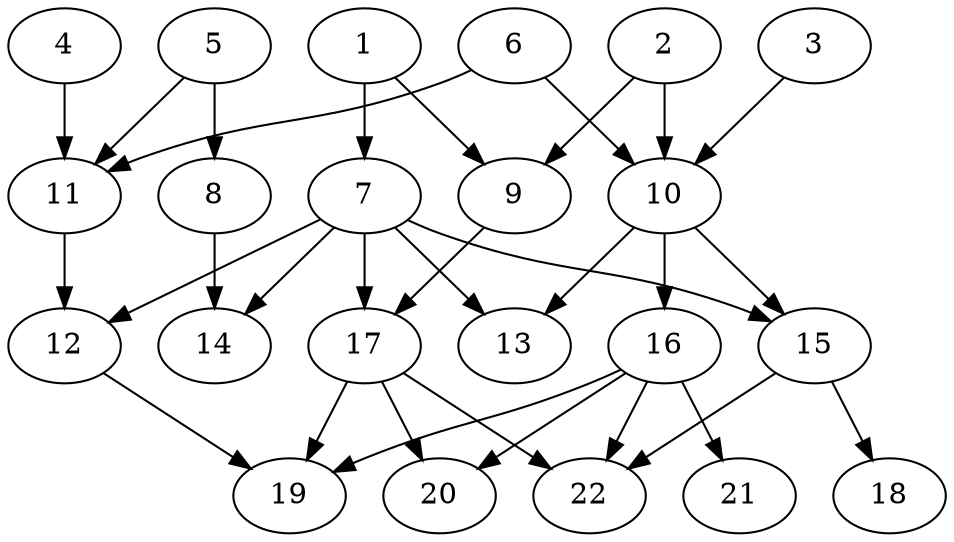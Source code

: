 // DAG (tier=2-normal, mode=data, n=22, ccr=0.446, fat=0.587, density=0.471, regular=0.529, jump=0.164, mindata=2097152, maxdata=16777216)
// DAG automatically generated by daggen at Sun Aug 24 16:33:34 2025
// /home/ermia/Project/Environments/daggen/bin/daggen --dot --ccr 0.446 --fat 0.587 --regular 0.529 --density 0.471 --jump 0.164 --mindata 2097152 --maxdata 16777216 -n 22 
digraph G {
  1 [size="542367457969707155456", alpha="0.03", expect_size="271183728984853577728"]
  1 -> 7 [size ="532049945427968"]
  1 -> 9 [size ="532049945427968"]
  2 [size="11737898095395340", alpha="0.09", expect_size="5868949047697670"]
  2 -> 9 [size ="238579468992512"]
  2 -> 10 [size ="238579468992512"]
  3 [size="694295707966365824", alpha="0.08", expect_size="347147853983182912"]
  3 -> 10 [size ="459484333867008"]
  4 [size="246848701665927757824", alpha="0.01", expect_size="123424350832963878912"]
  4 -> 11 [size ="314806640836608"]
  5 [size="2003944504511296438272", alpha="0.12", expect_size="1001972252255648219136"]
  5 -> 8 [size ="1271590029361152"]
  5 -> 11 [size ="1271590029361152"]
  6 [size="2119882876714483712000", alpha="0.13", expect_size="1059941438357241856000"]
  6 -> 10 [size ="1320174170931200"]
  6 -> 11 [size ="1320174170931200"]
  7 [size="586836227319237120", alpha="0.17", expect_size="293418113659618560"]
  7 -> 12 [size ="361102068154368"]
  7 -> 13 [size ="361102068154368"]
  7 -> 14 [size ="361102068154368"]
  7 -> 15 [size ="361102068154368"]
  7 -> 17 [size ="361102068154368"]
  8 [size="3778967604628390150144", alpha="0.07", expect_size="1889483802314195075072"]
  8 -> 14 [size ="1940910157856768"]
  9 [size="11280416156260876", alpha="0.09", expect_size="5640208078130438"]
  9 -> 17 [size ="209295979315200"]
  10 [size="926541789063679616", alpha="0.19", expect_size="463270894531839808"]
  10 -> 13 [size ="840203514150912"]
  10 -> 15 [size ="840203514150912"]
  10 -> 16 [size ="840203514150912"]
  11 [size="1571727864726536448", alpha="0.00", expect_size="785863932363268224"]
  11 -> 12 [size ="1305691667038208"]
  12 [size="261133563614828992", alpha="0.18", expect_size="130566781807414496"]
  12 -> 19 [size ="210050878537728"]
  13 [size="33496855592575172608", alpha="0.16", expect_size="16748427796287586304"]
  14 [size="16610144584598256", alpha="0.13", expect_size="8305072292299128"]
  15 [size="6074646142124032", alpha="0.01", expect_size="3037323071062016"]
  15 -> 18 [size ="140737488355328"]
  15 -> 22 [size ="140737488355328"]
  16 [size="1068148492558051328", alpha="0.11", expect_size="534074246279025664"]
  16 -> 19 [size ="431249109811200"]
  16 -> 20 [size ="431249109811200"]
  16 -> 21 [size ="431249109811200"]
  16 -> 22 [size ="431249109811200"]
  17 [size="62365232284775720", alpha="0.04", expect_size="31182616142387860"]
  17 -> 19 [size ="1073797155258368"]
  17 -> 20 [size ="1073797155258368"]
  17 -> 22 [size ="1073797155258368"]
  18 [size="100809516685197312000", alpha="0.18", expect_size="50404758342598656000"]
  19 [size="266140910561313920", alpha="0.08", expect_size="133070455280656960"]
  20 [size="95596036282458944", alpha="0.17", expect_size="47798018141229472"]
  21 [size="2711688875441146298368", alpha="0.03", expect_size="1355844437720573149184"]
  22 [size="10145336152055620", alpha="0.12", expect_size="5072668076027810"]
}